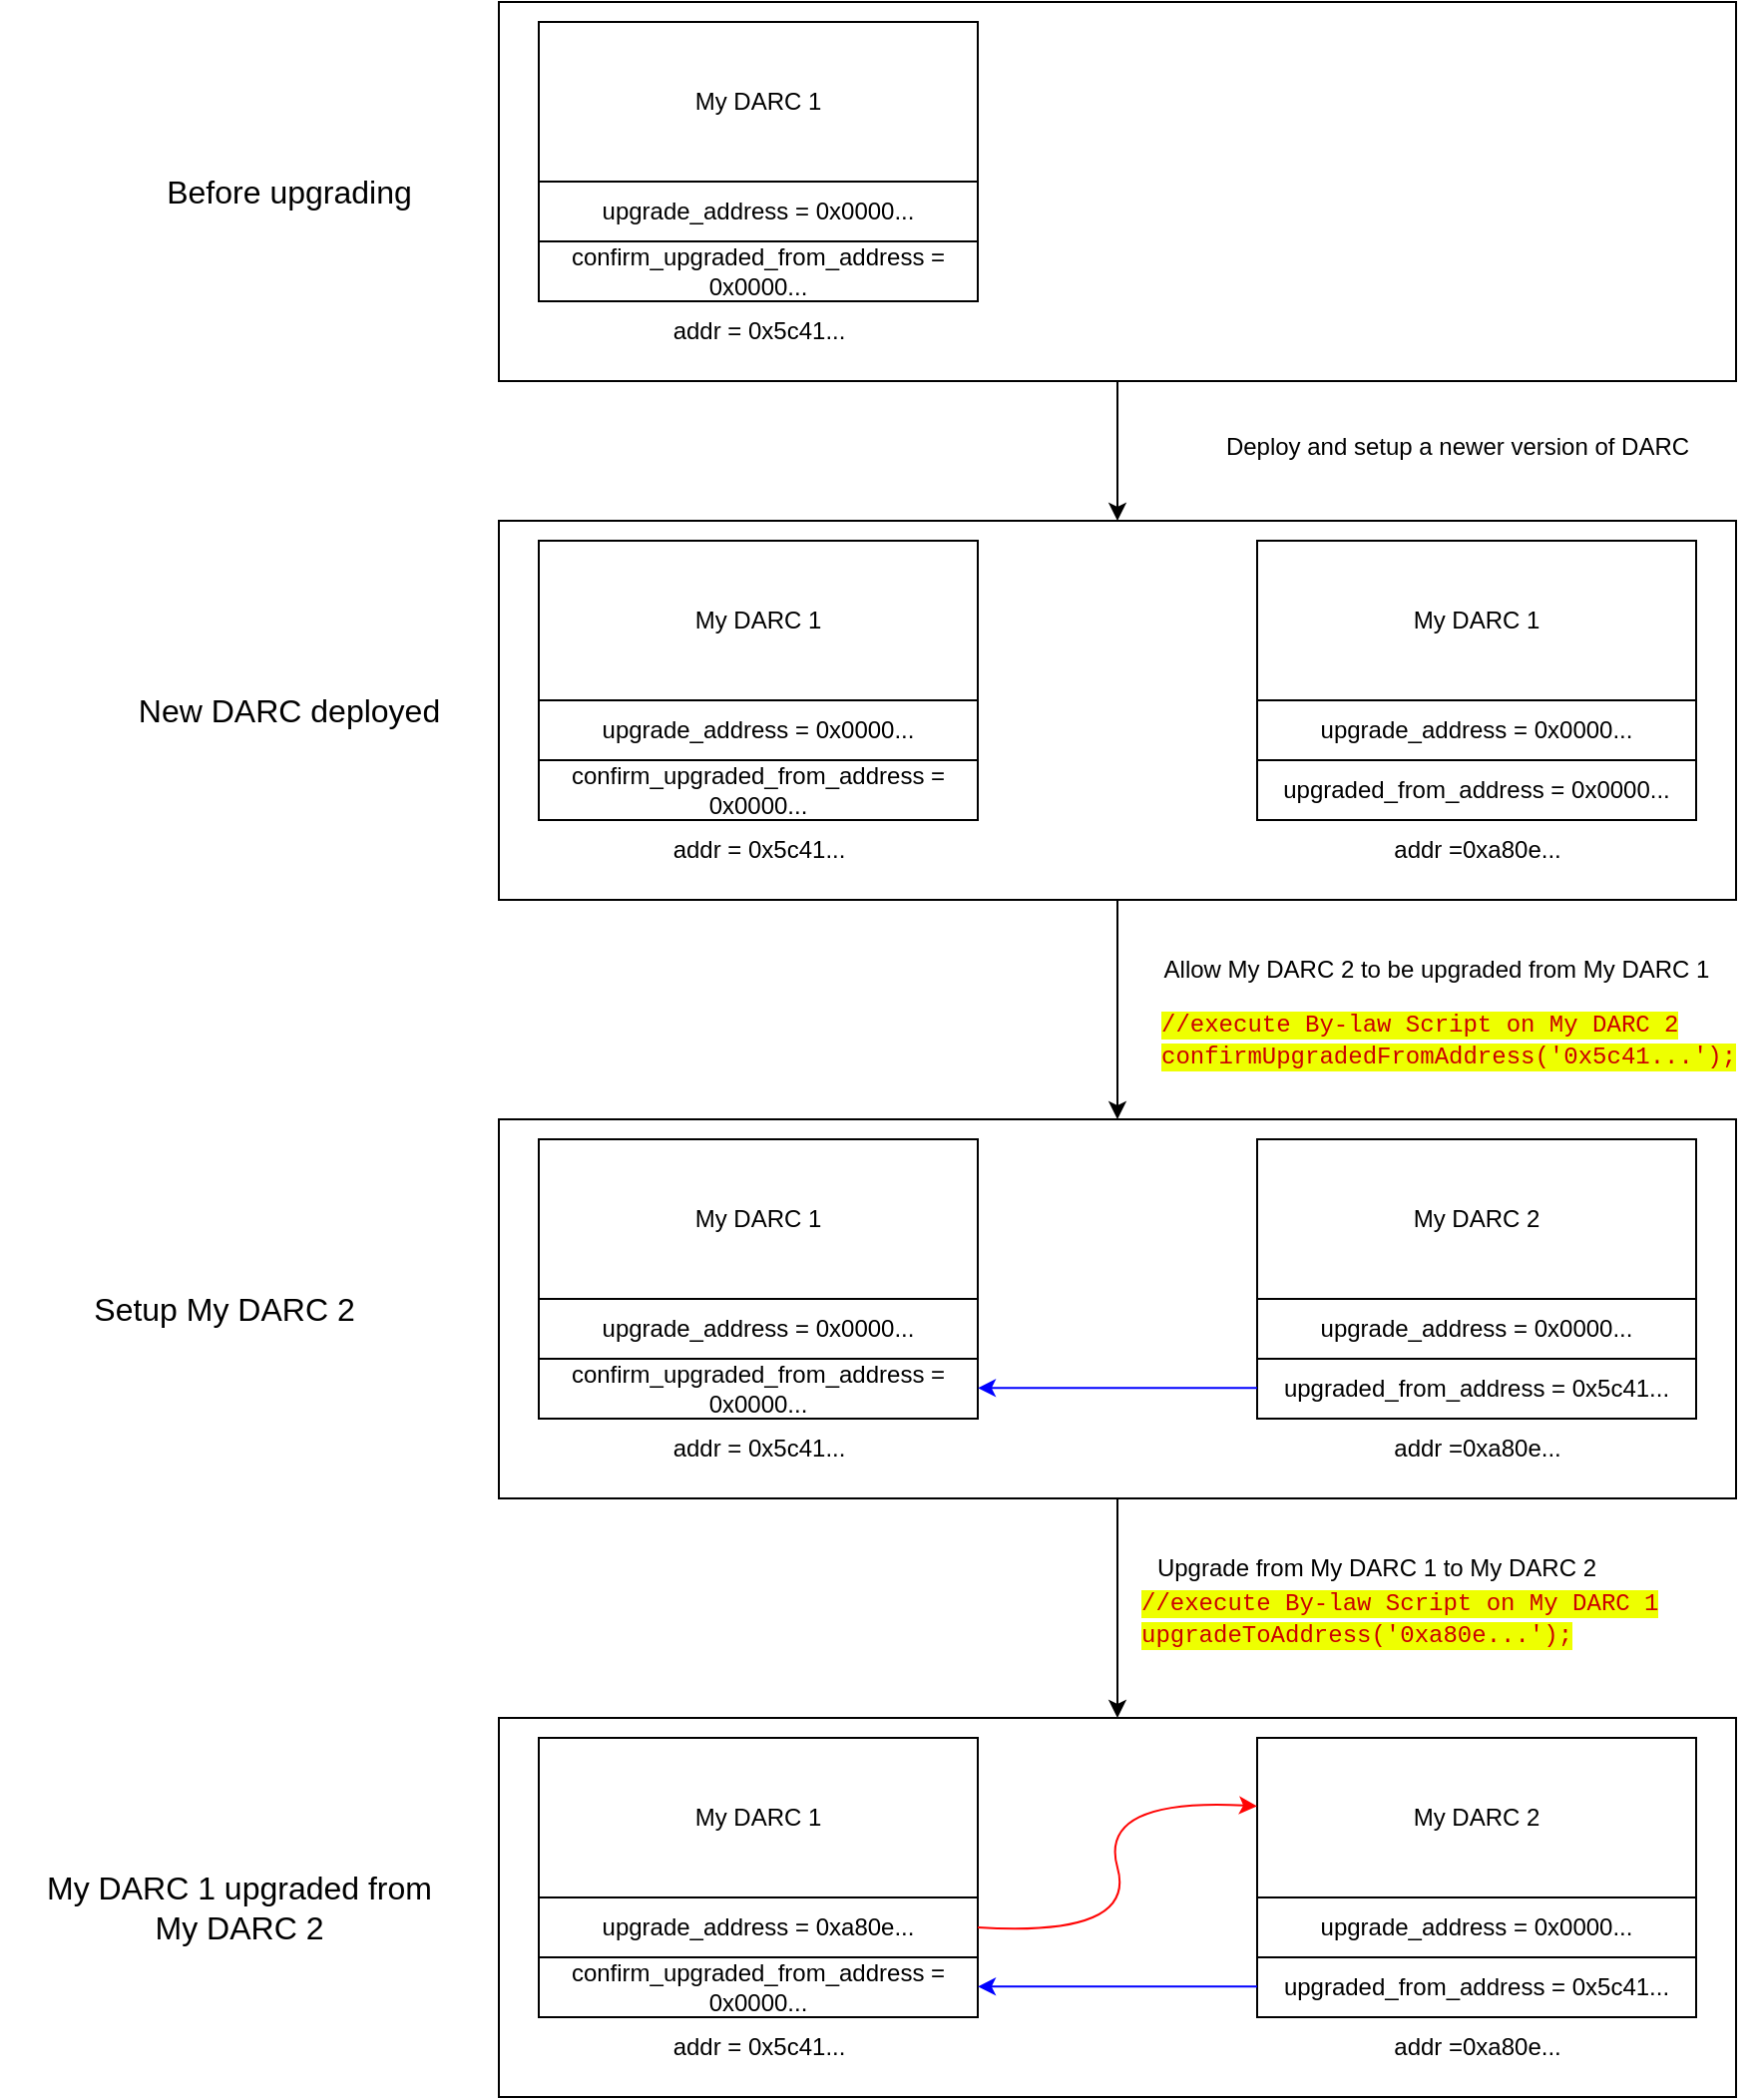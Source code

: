 <mxfile version="22.1.5" type="device">
  <diagram name="Page-1" id="pW2yqLpZ8H5cy2Zz4gab">
    <mxGraphModel dx="2618" dy="1515" grid="1" gridSize="10" guides="1" tooltips="1" connect="1" arrows="1" fold="1" page="1" pageScale="1" pageWidth="1200" pageHeight="1920" math="0" shadow="0">
      <root>
        <mxCell id="0" />
        <mxCell id="1" parent="0" />
        <mxCell id="xfDnAwwiv2tREo297iEu-109" style="edgeStyle=orthogonalEdgeStyle;rounded=0;orthogonalLoop=1;jettySize=auto;html=1;entryX=0.5;entryY=0;entryDx=0;entryDy=0;" parent="1" source="xfDnAwwiv2tREo297iEu-26" target="xfDnAwwiv2tREo297iEu-101" edge="1">
          <mxGeometry relative="1" as="geometry" />
        </mxCell>
        <mxCell id="xfDnAwwiv2tREo297iEu-26" value="" style="rounded=0;whiteSpace=wrap;html=1;" parent="1" vertex="1">
          <mxGeometry x="440" y="330" width="620" height="190" as="geometry" />
        </mxCell>
        <mxCell id="xfDnAwwiv2tREo297iEu-29" style="edgeStyle=orthogonalEdgeStyle;rounded=0;orthogonalLoop=1;jettySize=auto;html=1;" parent="1" source="xfDnAwwiv2tREo297iEu-25" target="xfDnAwwiv2tREo297iEu-26" edge="1">
          <mxGeometry relative="1" as="geometry" />
        </mxCell>
        <mxCell id="xfDnAwwiv2tREo297iEu-25" value="" style="rounded=0;whiteSpace=wrap;html=1;" parent="1" vertex="1">
          <mxGeometry x="440" y="70" width="620" height="190" as="geometry" />
        </mxCell>
        <mxCell id="xfDnAwwiv2tREo297iEu-6" value="My DARC 1" style="rounded=0;whiteSpace=wrap;html=1;" parent="1" vertex="1">
          <mxGeometry x="460" y="80" width="220" height="80" as="geometry" />
        </mxCell>
        <mxCell id="xfDnAwwiv2tREo297iEu-7" value="upgrade_address = 0x0000..." style="rounded=0;whiteSpace=wrap;html=1;" parent="1" vertex="1">
          <mxGeometry x="460" y="160" width="220" height="30" as="geometry" />
        </mxCell>
        <mxCell id="xfDnAwwiv2tREo297iEu-22" value="addr = 0x5c41..." style="text;html=1;align=center;verticalAlign=middle;resizable=0;points=[];autosize=1;strokeColor=none;fillColor=none;" parent="1" vertex="1">
          <mxGeometry x="515" y="220" width="110" height="30" as="geometry" />
        </mxCell>
        <mxCell id="xfDnAwwiv2tREo297iEu-24" value="addr =0xa80e..." style="text;html=1;align=center;verticalAlign=middle;resizable=0;points=[];autosize=1;strokeColor=none;fillColor=none;" parent="1" vertex="1">
          <mxGeometry x="875" y="480" width="110" height="30" as="geometry" />
        </mxCell>
        <mxCell id="xfDnAwwiv2tREo297iEu-27" value="Before upgrading" style="text;html=1;strokeColor=none;fillColor=none;align=center;verticalAlign=middle;whiteSpace=wrap;rounded=0;fontSize=16;" parent="1" vertex="1">
          <mxGeometry x="260" y="150" width="150" height="30" as="geometry" />
        </mxCell>
        <mxCell id="xfDnAwwiv2tREo297iEu-28" value="New DARC deployed" style="text;html=1;strokeColor=none;fillColor=none;align=center;verticalAlign=middle;whiteSpace=wrap;rounded=0;fontSize=16;" parent="1" vertex="1">
          <mxGeometry x="255" y="410" width="160" height="30" as="geometry" />
        </mxCell>
        <mxCell id="xfDnAwwiv2tREo297iEu-178" style="edgeStyle=orthogonalEdgeStyle;rounded=0;orthogonalLoop=1;jettySize=auto;html=1;exitX=0.5;exitY=1;exitDx=0;exitDy=0;entryX=0.5;entryY=0;entryDx=0;entryDy=0;" parent="1" source="xfDnAwwiv2tREo297iEu-101" target="xfDnAwwiv2tREo297iEu-165" edge="1">
          <mxGeometry relative="1" as="geometry" />
        </mxCell>
        <mxCell id="xfDnAwwiv2tREo297iEu-101" value="" style="rounded=0;whiteSpace=wrap;html=1;" parent="1" vertex="1">
          <mxGeometry x="440" y="630" width="620" height="190" as="geometry" />
        </mxCell>
        <mxCell id="xfDnAwwiv2tREo297iEu-110" value="&lt;font color=&quot;#cc0000&quot; style=&quot;background-color: rgb(238, 255, 0);&quot; face=&quot;Courier New&quot;&gt;//execute By-law Script on My DARC 1&lt;br&gt;upgradeToAddress(&#39;0xa80e...&#39;);&lt;/font&gt;" style="text;html=1;strokeColor=none;fillColor=none;align=left;verticalAlign=middle;whiteSpace=wrap;rounded=0;" parent="1" vertex="1">
          <mxGeometry x="760" y="860" width="300" height="40" as="geometry" />
        </mxCell>
        <mxCell id="xfDnAwwiv2tREo297iEu-111" value="Deploy and setup a newer version of DARC" style="text;html=1;align=center;verticalAlign=middle;resizable=0;points=[];autosize=1;strokeColor=none;fillColor=none;" parent="1" vertex="1">
          <mxGeometry x="790" y="278" width="260" height="30" as="geometry" />
        </mxCell>
        <mxCell id="xfDnAwwiv2tREo297iEu-112" value="Setup My DARC 2" style="text;html=1;strokeColor=none;fillColor=none;align=center;verticalAlign=middle;whiteSpace=wrap;rounded=0;fontSize=16;" parent="1" vertex="1">
          <mxGeometry x="190" y="710" width="225" height="30" as="geometry" />
        </mxCell>
        <mxCell id="xfDnAwwiv2tREo297iEu-145" value="confirm_upgraded_from_address = 0x0000..." style="rounded=0;whiteSpace=wrap;html=1;" parent="1" vertex="1">
          <mxGeometry x="460" y="190" width="220" height="30" as="geometry" />
        </mxCell>
        <mxCell id="xfDnAwwiv2tREo297iEu-146" value="My DARC 1" style="rounded=0;whiteSpace=wrap;html=1;" parent="1" vertex="1">
          <mxGeometry x="460" y="340" width="220" height="80" as="geometry" />
        </mxCell>
        <mxCell id="xfDnAwwiv2tREo297iEu-147" value="upgrade_address = 0x0000..." style="rounded=0;whiteSpace=wrap;html=1;" parent="1" vertex="1">
          <mxGeometry x="460" y="420" width="220" height="30" as="geometry" />
        </mxCell>
        <mxCell id="xfDnAwwiv2tREo297iEu-148" value="addr = 0x5c41..." style="text;html=1;align=center;verticalAlign=middle;resizable=0;points=[];autosize=1;strokeColor=none;fillColor=none;" parent="1" vertex="1">
          <mxGeometry x="515" y="480" width="110" height="30" as="geometry" />
        </mxCell>
        <mxCell id="xfDnAwwiv2tREo297iEu-149" value="confirm_upgraded_from_address = 0x0000..." style="rounded=0;whiteSpace=wrap;html=1;" parent="1" vertex="1">
          <mxGeometry x="460" y="450" width="220" height="30" as="geometry" />
        </mxCell>
        <mxCell id="xfDnAwwiv2tREo297iEu-150" value="My DARC 1" style="rounded=0;whiteSpace=wrap;html=1;" parent="1" vertex="1">
          <mxGeometry x="820" y="340" width="220" height="80" as="geometry" />
        </mxCell>
        <mxCell id="xfDnAwwiv2tREo297iEu-151" value="upgrade_address = 0x0000..." style="rounded=0;whiteSpace=wrap;html=1;" parent="1" vertex="1">
          <mxGeometry x="820" y="420" width="220" height="30" as="geometry" />
        </mxCell>
        <mxCell id="xfDnAwwiv2tREo297iEu-152" value="upgraded_from_address = 0x0000..." style="rounded=0;whiteSpace=wrap;html=1;" parent="1" vertex="1">
          <mxGeometry x="820" y="450" width="220" height="30" as="geometry" />
        </mxCell>
        <mxCell id="xfDnAwwiv2tREo297iEu-155" value="addr =0xa80e..." style="text;html=1;align=center;verticalAlign=middle;resizable=0;points=[];autosize=1;strokeColor=none;fillColor=none;" parent="1" vertex="1">
          <mxGeometry x="875" y="780" width="110" height="30" as="geometry" />
        </mxCell>
        <mxCell id="xfDnAwwiv2tREo297iEu-156" value="My DARC 1" style="rounded=0;whiteSpace=wrap;html=1;" parent="1" vertex="1">
          <mxGeometry x="460" y="640" width="220" height="80" as="geometry" />
        </mxCell>
        <mxCell id="xfDnAwwiv2tREo297iEu-157" value="upgrade_address = 0x0000..." style="rounded=0;whiteSpace=wrap;html=1;" parent="1" vertex="1">
          <mxGeometry x="460" y="720" width="220" height="30" as="geometry" />
        </mxCell>
        <mxCell id="xfDnAwwiv2tREo297iEu-158" value="addr = 0x5c41..." style="text;html=1;align=center;verticalAlign=middle;resizable=0;points=[];autosize=1;strokeColor=none;fillColor=none;" parent="1" vertex="1">
          <mxGeometry x="515" y="780" width="110" height="30" as="geometry" />
        </mxCell>
        <mxCell id="xfDnAwwiv2tREo297iEu-159" value="confirm_upgraded_from_address = 0x0000..." style="rounded=0;whiteSpace=wrap;html=1;" parent="1" vertex="1">
          <mxGeometry x="460" y="750" width="220" height="30" as="geometry" />
        </mxCell>
        <mxCell id="xfDnAwwiv2tREo297iEu-160" value="My DARC 2" style="rounded=0;whiteSpace=wrap;html=1;" parent="1" vertex="1">
          <mxGeometry x="820" y="640" width="220" height="80" as="geometry" />
        </mxCell>
        <mxCell id="xfDnAwwiv2tREo297iEu-161" value="upgrade_address = 0x0000..." style="rounded=0;whiteSpace=wrap;html=1;" parent="1" vertex="1">
          <mxGeometry x="820" y="720" width="220" height="30" as="geometry" />
        </mxCell>
        <mxCell id="xfDnAwwiv2tREo297iEu-162" value="upgraded_from_address = 0x5c41..." style="rounded=0;whiteSpace=wrap;html=1;" parent="1" vertex="1">
          <mxGeometry x="820" y="750" width="220" height="30" as="geometry" />
        </mxCell>
        <mxCell id="xfDnAwwiv2tREo297iEu-165" value="" style="rounded=0;whiteSpace=wrap;html=1;" parent="1" vertex="1">
          <mxGeometry x="440" y="930" width="620" height="190" as="geometry" />
        </mxCell>
        <mxCell id="xfDnAwwiv2tREo297iEu-166" value="addr =0xa80e..." style="text;html=1;align=center;verticalAlign=middle;resizable=0;points=[];autosize=1;strokeColor=none;fillColor=none;" parent="1" vertex="1">
          <mxGeometry x="875" y="1080" width="110" height="30" as="geometry" />
        </mxCell>
        <mxCell id="xfDnAwwiv2tREo297iEu-167" value="My DARC 1" style="rounded=0;whiteSpace=wrap;html=1;" parent="1" vertex="1">
          <mxGeometry x="460" y="940" width="220" height="80" as="geometry" />
        </mxCell>
        <mxCell id="xfDnAwwiv2tREo297iEu-168" value="upgrade_address = 0xa80e..." style="rounded=0;whiteSpace=wrap;html=1;" parent="1" vertex="1">
          <mxGeometry x="460" y="1020" width="220" height="30" as="geometry" />
        </mxCell>
        <mxCell id="xfDnAwwiv2tREo297iEu-169" value="addr = 0x5c41..." style="text;html=1;align=center;verticalAlign=middle;resizable=0;points=[];autosize=1;strokeColor=none;fillColor=none;" parent="1" vertex="1">
          <mxGeometry x="515" y="1080" width="110" height="30" as="geometry" />
        </mxCell>
        <mxCell id="xfDnAwwiv2tREo297iEu-170" value="confirm_upgraded_from_address = 0x0000..." style="rounded=0;whiteSpace=wrap;html=1;" parent="1" vertex="1">
          <mxGeometry x="460" y="1050" width="220" height="30" as="geometry" />
        </mxCell>
        <mxCell id="xfDnAwwiv2tREo297iEu-171" value="My DARC 2" style="rounded=0;whiteSpace=wrap;html=1;" parent="1" vertex="1">
          <mxGeometry x="820" y="940" width="220" height="80" as="geometry" />
        </mxCell>
        <mxCell id="xfDnAwwiv2tREo297iEu-172" value="upgrade_address = 0x0000..." style="rounded=0;whiteSpace=wrap;html=1;" parent="1" vertex="1">
          <mxGeometry x="820" y="1020" width="220" height="30" as="geometry" />
        </mxCell>
        <mxCell id="xfDnAwwiv2tREo297iEu-177" style="edgeStyle=orthogonalEdgeStyle;rounded=0;orthogonalLoop=1;jettySize=auto;html=1;entryX=1;entryY=0.5;entryDx=0;entryDy=0;strokeColor=#0000FF;" parent="1" edge="1">
          <mxGeometry relative="1" as="geometry">
            <mxPoint x="820" y="764.67" as="sourcePoint" />
            <mxPoint x="680" y="764.67" as="targetPoint" />
          </mxGeometry>
        </mxCell>
        <mxCell id="xfDnAwwiv2tREo297iEu-173" value="upgraded_from_address = 0x5c41..." style="rounded=0;whiteSpace=wrap;html=1;" parent="1" vertex="1">
          <mxGeometry x="820" y="1050" width="220" height="30" as="geometry" />
        </mxCell>
        <mxCell id="xfDnAwwiv2tREo297iEu-174" value="" style="curved=1;endArrow=classic;html=1;rounded=0;exitX=1;exitY=0.5;exitDx=0;exitDy=0;strokeColor=#FF0303;" parent="1" source="xfDnAwwiv2tREo297iEu-168" target="xfDnAwwiv2tREo297iEu-171" edge="1">
          <mxGeometry width="50" height="50" relative="1" as="geometry">
            <mxPoint x="710" y="1030" as="sourcePoint" />
            <mxPoint x="760" y="980" as="targetPoint" />
            <Array as="points">
              <mxPoint x="760" y="1040" />
              <mxPoint x="740" y="970" />
            </Array>
          </mxGeometry>
        </mxCell>
        <mxCell id="xfDnAwwiv2tREo297iEu-175" value="Upgrade from My DARC 1 to My DARC 2" style="text;html=1;strokeColor=none;fillColor=none;align=center;verticalAlign=middle;whiteSpace=wrap;rounded=0;" parent="1" vertex="1">
          <mxGeometry x="750" y="840" width="260" height="30" as="geometry" />
        </mxCell>
        <mxCell id="xfDnAwwiv2tREo297iEu-179" value="My DARC 1 upgraded from My DARC 2" style="text;html=1;strokeColor=none;fillColor=none;align=center;verticalAlign=middle;whiteSpace=wrap;rounded=0;fontSize=16;" parent="1" vertex="1">
          <mxGeometry x="210" y="1010" width="200" height="30" as="geometry" />
        </mxCell>
        <mxCell id="xfDnAwwiv2tREo297iEu-180" value="&lt;font color=&quot;#cc0000&quot; style=&quot;background-color: rgb(238, 255, 0);&quot; face=&quot;Courier New&quot;&gt;//execute By-law Script on My DARC 2&lt;br&gt;confirmUpgradedFromAddress(&#39;0x5c41...&#39;);&lt;/font&gt;" style="text;html=1;strokeColor=none;fillColor=none;align=left;verticalAlign=middle;whiteSpace=wrap;rounded=0;" parent="1" vertex="1">
          <mxGeometry x="770" y="570" width="300" height="40" as="geometry" />
        </mxCell>
        <mxCell id="xfDnAwwiv2tREo297iEu-181" value="Allow My DARC 2 to be upgraded from My DARC 1" style="text;html=1;strokeColor=none;fillColor=none;align=center;verticalAlign=middle;whiteSpace=wrap;rounded=0;" parent="1" vertex="1">
          <mxGeometry x="750" y="540" width="320" height="30" as="geometry" />
        </mxCell>
        <mxCell id="xfDnAwwiv2tREo297iEu-192" style="edgeStyle=orthogonalEdgeStyle;rounded=0;orthogonalLoop=1;jettySize=auto;html=1;entryX=1;entryY=0.5;entryDx=0;entryDy=0;strokeColor=#0000FF;" parent="1" edge="1">
          <mxGeometry relative="1" as="geometry">
            <mxPoint x="820" y="1064.67" as="sourcePoint" />
            <mxPoint x="680" y="1064.67" as="targetPoint" />
          </mxGeometry>
        </mxCell>
      </root>
    </mxGraphModel>
  </diagram>
</mxfile>
